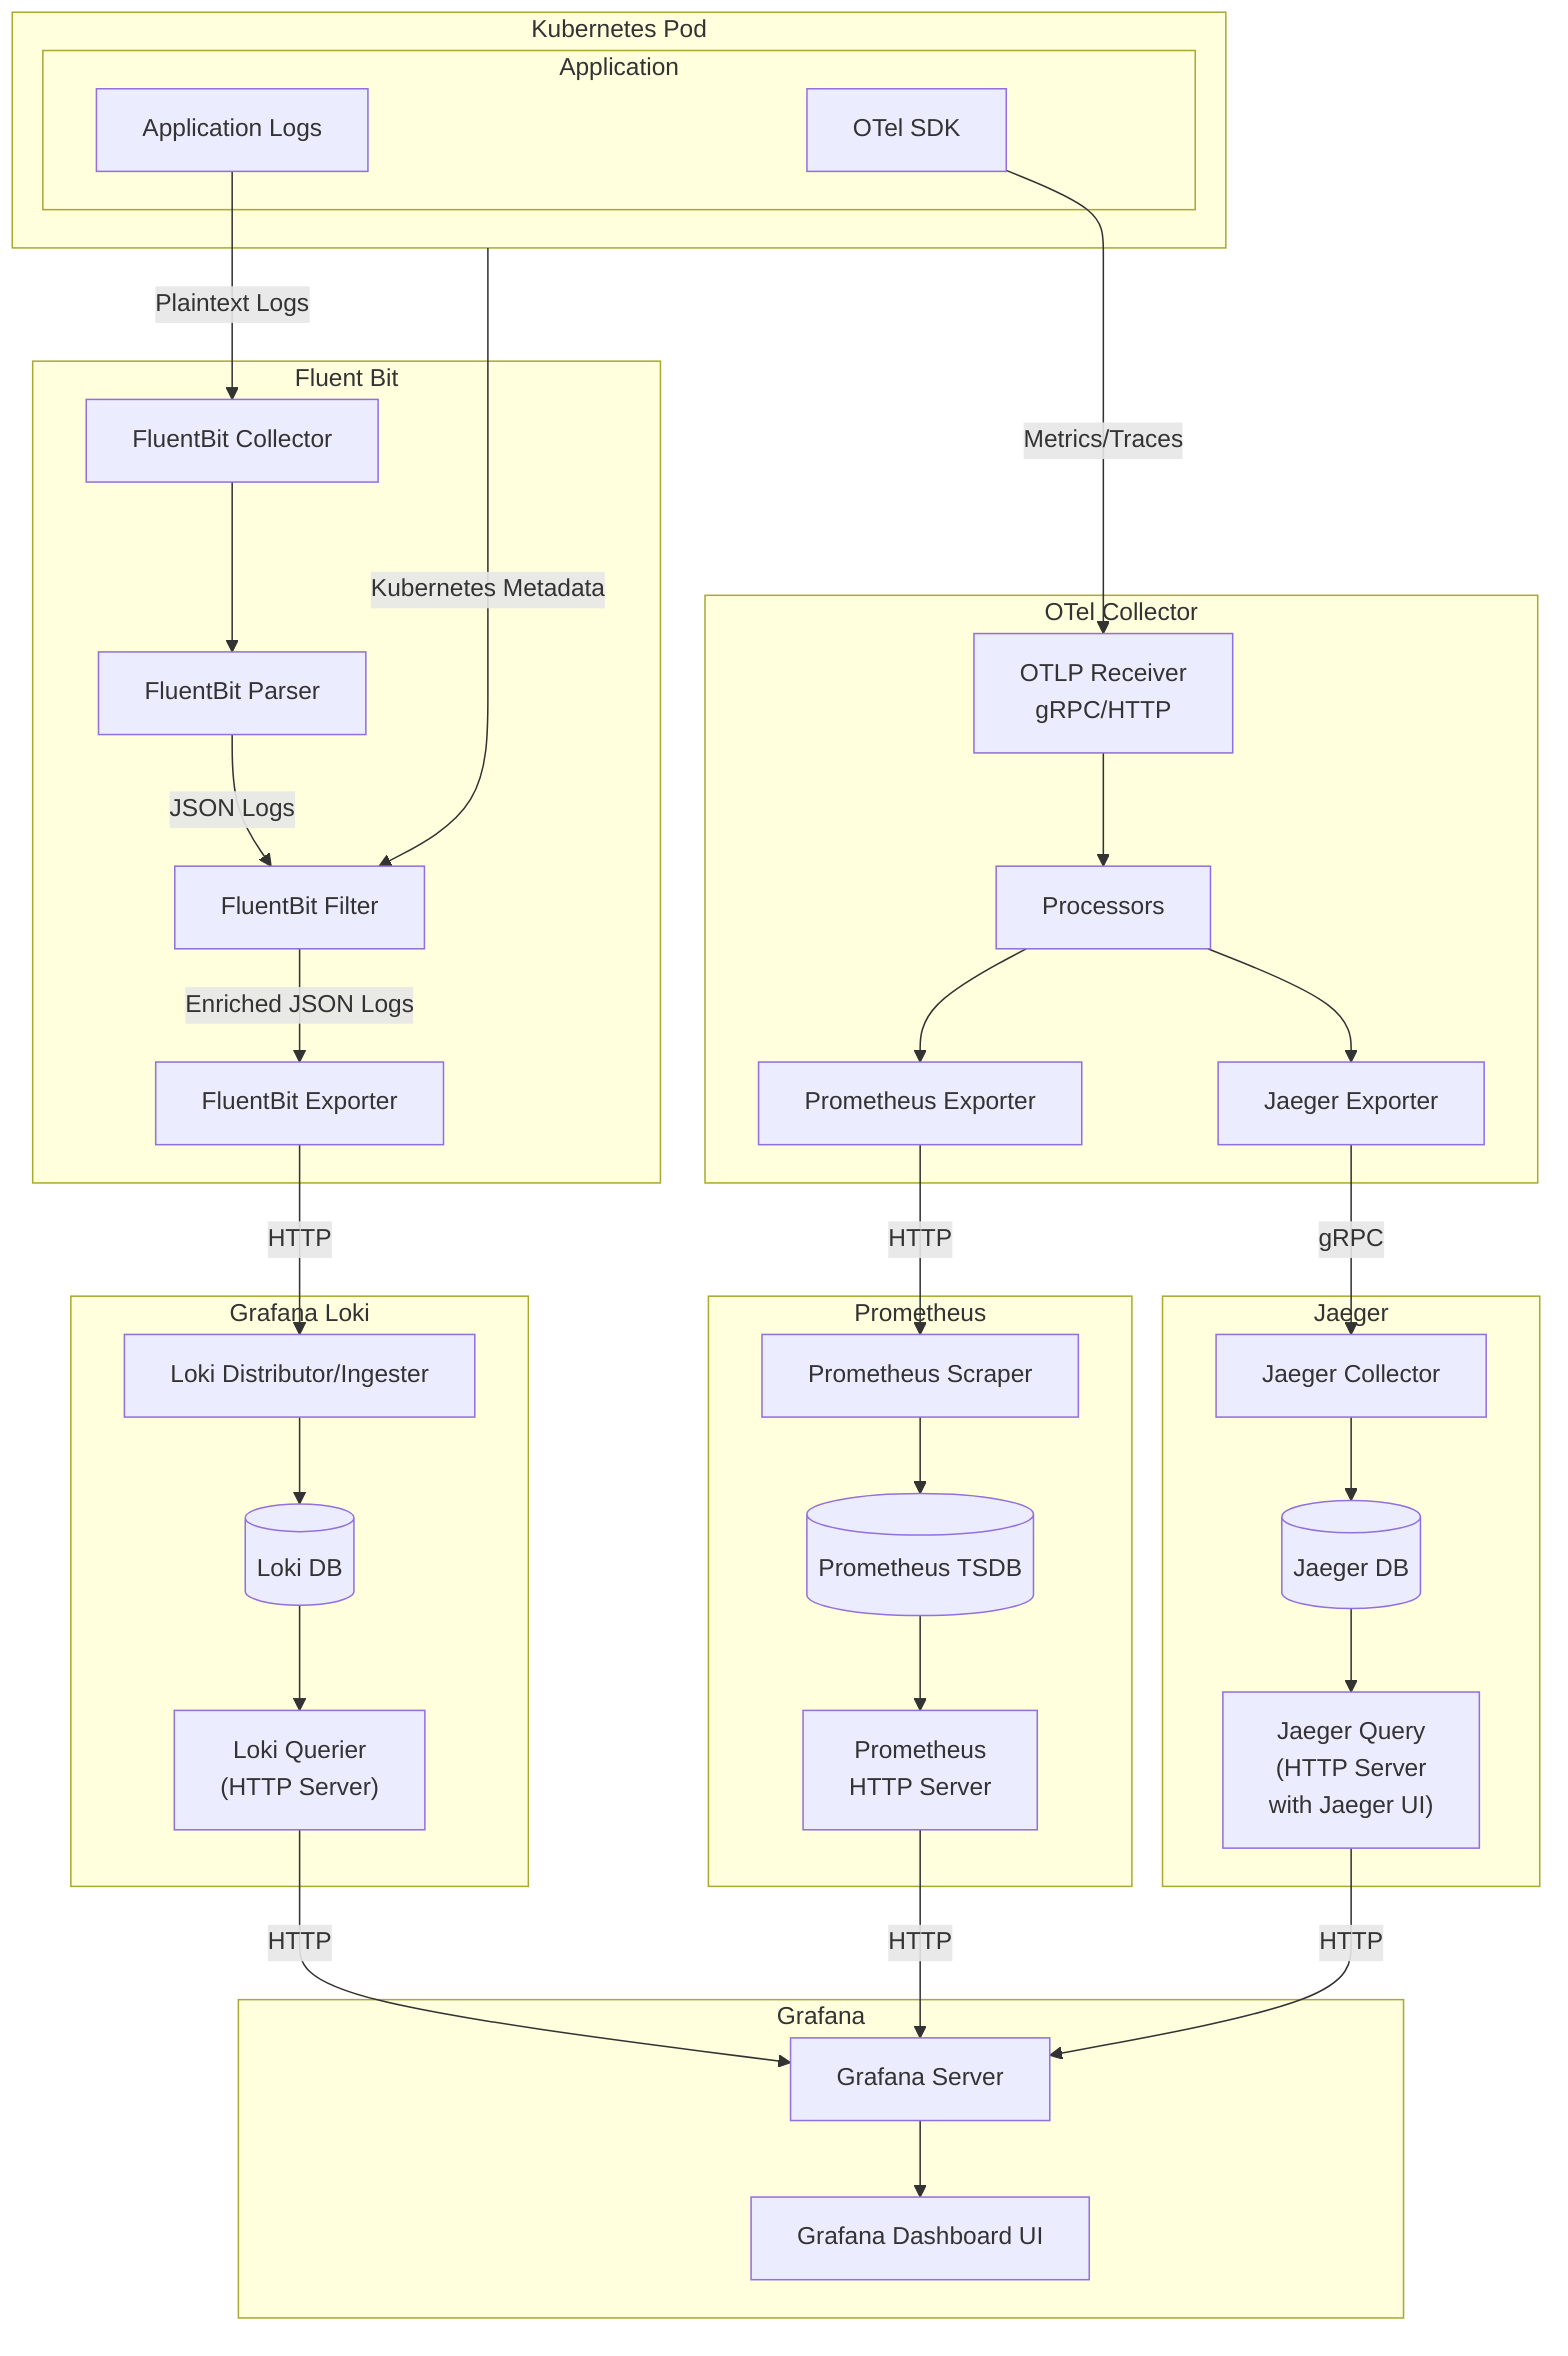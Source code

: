 flowchart TB
subgraph od[Kubernetes Pod]
    subgraph app[Application]
        ot-sdk[OTel SDK]
        app-log[Application Logs]
    end
end

app-log -->|"Plaintext Logs"| fb-in
od -->|"Kubernetes Metadata"| fb-filter
ot-sdk -->|"Metrics/Traces"| oc-recv

subgraph fb[Fluent Bit]
    fb-in[FluentBit Collector]
    fb-parse[FluentBit Parser]
    fb-filter[FluentBit Filter]
    fb-out[FluentBit Exporter]

    fb-in --> fb-parse
    fb-parse -->|JSON Logs| fb-filter
    fb-filter -->|Enriched JSON Logs| fb-out
end

fb-out -->|HTTP| lk-in

subgraph oc[OTel Collector]
    oc-recv["OTLP Receiver<br/>gRPC/HTTP"]
    oc-proc[Processors]
    oc-prom["Prometheus Exporter"]
    oc-jag["Jaeger Exporter"]

    oc-recv --> oc-proc
    oc-proc --> oc-prom
    oc-proc --> oc-jag
end

oc-prom -->|HTTP| pr-sc
oc-jag -->|gRPC| ja-col

subgraph lk[Grafana Loki]
    lk-in["Loki Distributor/Ingester"]
    lk-db[(Loki DB)]
    lk-http["Loki Querier<br/>(HTTP Server)"]

    lk-in --> lk-db
    lk-db --> lk-http
end

subgraph pr[Prometheus]
    pr-sc["Prometheus Scraper"]
    pr-tsdb[(Prometheus TSDB)]
    pr-http["Prometheus<br/>HTTP Server"]

    pr-sc --> pr-tsdb
    pr-tsdb --> pr-http
end

subgraph ja[Jaeger]
    ja-col["Jaeger Collector"]
    ja-db[(Jaeger DB)]
    ja-http["Jaeger Query<br/>(HTTP Server<br/>with Jaeger UI)"]

    ja-col --> ja-db
    ja-db --> ja-http
end


lk-http -->|HTTP| gr-srv
pr-http -->|HTTP| gr-srv
ja-http -->|HTTP| gr-srv

subgraph gr[Grafana]
    gr-srv["Grafana Server"]
    gr-ui["Grafana Dashboard UI"]

    gr-srv --> gr-ui
end
